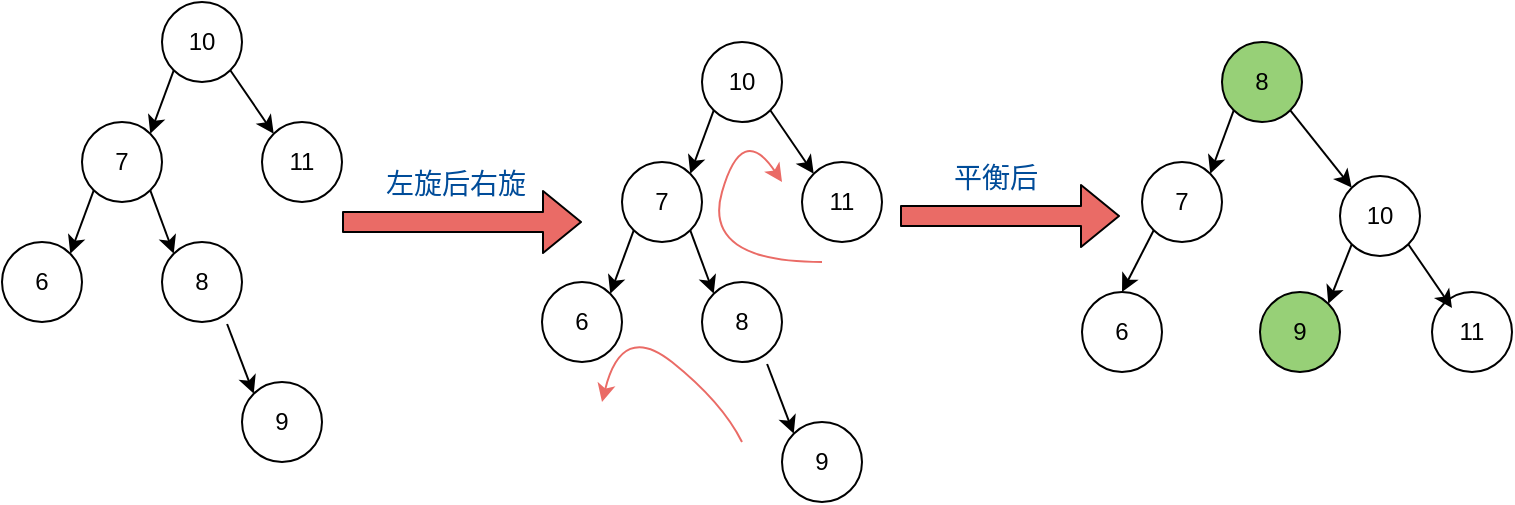 <mxGraphModel dx="931" dy="647" grid="1" gridSize="10" guides="1" tooltips="1" connect="1" arrows="1" fold="1" page="1" pageScale="1" pageWidth="827" pageHeight="1169" background="#ffffff"><root><mxCell id="0"/><mxCell id="1" parent="0"/><mxCell id="2" value="10" style="ellipse;whiteSpace=wrap;html=1;aspect=fixed;" parent="1" vertex="1"><mxGeometry x="180" y="70" width="40" height="40" as="geometry"/></mxCell><mxCell id="3" value="11" style="ellipse;whiteSpace=wrap;html=1;aspect=fixed;" parent="1" vertex="1"><mxGeometry x="230" y="130" width="40" height="40" as="geometry"/></mxCell><mxCell id="4" value="7" style="ellipse;whiteSpace=wrap;html=1;aspect=fixed;" parent="1" vertex="1"><mxGeometry x="140" y="130" width="40" height="40" as="geometry"/></mxCell><mxCell id="5" value="6" style="ellipse;whiteSpace=wrap;html=1;aspect=fixed;" parent="1" vertex="1"><mxGeometry x="100" y="190" width="40" height="40" as="geometry"/></mxCell><mxCell id="6" value="8" style="ellipse;whiteSpace=wrap;html=1;aspect=fixed;" parent="1" vertex="1"><mxGeometry x="180" y="190" width="40" height="40" as="geometry"/></mxCell><mxCell id="7" value="9" style="ellipse;whiteSpace=wrap;html=1;aspect=fixed;" parent="1" vertex="1"><mxGeometry x="220" y="260" width="40" height="40" as="geometry"/></mxCell><mxCell id="8" value="" style="endArrow=classic;html=1;exitX=0;exitY=1;entryX=1;entryY=0;" parent="1" source="2" target="4" edge="1"><mxGeometry width="50" height="50" relative="1" as="geometry"><mxPoint x="100" y="370" as="sourcePoint"/><mxPoint x="90" y="460" as="targetPoint"/></mxGeometry></mxCell><mxCell id="9" value="" style="endArrow=classic;html=1;exitX=1;exitY=1;entryX=0;entryY=0;" parent="1" source="2" target="3" edge="1"><mxGeometry width="50" height="50" relative="1" as="geometry"><mxPoint x="110" y="380" as="sourcePoint"/><mxPoint x="100" y="470" as="targetPoint"/></mxGeometry></mxCell><mxCell id="10" value="" style="endArrow=classic;html=1;exitX=0;exitY=1;entryX=1;entryY=0;" parent="1" source="4" target="5" edge="1"><mxGeometry width="50" height="50" relative="1" as="geometry"><mxPoint x="120" y="390" as="sourcePoint"/><mxPoint x="110" y="480" as="targetPoint"/></mxGeometry></mxCell><mxCell id="11" value="" style="endArrow=classic;html=1;exitX=1;exitY=1;entryX=0;entryY=0;" parent="1" source="4" target="6" edge="1"><mxGeometry width="50" height="50" relative="1" as="geometry"><mxPoint x="130" y="400" as="sourcePoint"/><mxPoint x="120" y="490" as="targetPoint"/></mxGeometry></mxCell><mxCell id="13" value="" style="endArrow=classic;html=1;exitX=0.814;exitY=1.025;exitPerimeter=0;entryX=0;entryY=0;" parent="1" source="6" target="7" edge="1"><mxGeometry width="50" height="50" relative="1" as="geometry"><mxPoint x="236" y="164" as="sourcePoint"/><mxPoint x="212.326" y="194.25" as="targetPoint"/></mxGeometry></mxCell><mxCell id="25" value="10" style="ellipse;whiteSpace=wrap;html=1;aspect=fixed;" parent="1" vertex="1"><mxGeometry x="450" y="90" width="40" height="40" as="geometry"/></mxCell><mxCell id="26" value="11" style="ellipse;whiteSpace=wrap;html=1;aspect=fixed;" parent="1" vertex="1"><mxGeometry x="500" y="150" width="40" height="40" as="geometry"/></mxCell><mxCell id="27" value="7" style="ellipse;whiteSpace=wrap;html=1;aspect=fixed;" parent="1" vertex="1"><mxGeometry x="410" y="150" width="40" height="40" as="geometry"/></mxCell><mxCell id="28" value="6" style="ellipse;whiteSpace=wrap;html=1;aspect=fixed;" parent="1" vertex="1"><mxGeometry x="370" y="210" width="40" height="40" as="geometry"/></mxCell><mxCell id="29" value="8" style="ellipse;whiteSpace=wrap;html=1;aspect=fixed;" parent="1" vertex="1"><mxGeometry x="450" y="210" width="40" height="40" as="geometry"/></mxCell><mxCell id="30" value="9" style="ellipse;whiteSpace=wrap;html=1;aspect=fixed;" parent="1" vertex="1"><mxGeometry x="490" y="280" width="40" height="40" as="geometry"/></mxCell><mxCell id="31" value="" style="endArrow=classic;html=1;exitX=0;exitY=1;entryX=1;entryY=0;" parent="1" source="25" target="27" edge="1"><mxGeometry width="50" height="50" relative="1" as="geometry"><mxPoint x="370" y="390" as="sourcePoint"/><mxPoint x="360" y="480" as="targetPoint"/></mxGeometry></mxCell><mxCell id="32" value="" style="endArrow=classic;html=1;exitX=1;exitY=1;entryX=0;entryY=0;" parent="1" source="25" target="26" edge="1"><mxGeometry width="50" height="50" relative="1" as="geometry"><mxPoint x="380" y="400" as="sourcePoint"/><mxPoint x="370" y="490" as="targetPoint"/></mxGeometry></mxCell><mxCell id="33" value="" style="endArrow=classic;html=1;exitX=0;exitY=1;entryX=1;entryY=0;" parent="1" source="27" target="28" edge="1"><mxGeometry width="50" height="50" relative="1" as="geometry"><mxPoint x="390" y="410" as="sourcePoint"/><mxPoint x="380" y="500" as="targetPoint"/></mxGeometry></mxCell><mxCell id="34" value="" style="endArrow=classic;html=1;exitX=1;exitY=1;entryX=0;entryY=0;" parent="1" source="27" target="29" edge="1"><mxGeometry width="50" height="50" relative="1" as="geometry"><mxPoint x="400" y="420" as="sourcePoint"/><mxPoint x="390" y="510" as="targetPoint"/></mxGeometry></mxCell><mxCell id="35" value="" style="endArrow=classic;html=1;exitX=0.814;exitY=1.025;exitPerimeter=0;entryX=0;entryY=0;" parent="1" source="29" target="30" edge="1"><mxGeometry width="50" height="50" relative="1" as="geometry"><mxPoint x="506" y="184" as="sourcePoint"/><mxPoint x="482.326" y="214.25" as="targetPoint"/></mxGeometry></mxCell><mxCell id="36" value="10" style="ellipse;whiteSpace=wrap;html=1;aspect=fixed;" parent="1" vertex="1"><mxGeometry x="769" y="157" width="40" height="40" as="geometry"/></mxCell><mxCell id="37" value="11" style="ellipse;whiteSpace=wrap;html=1;aspect=fixed;" parent="1" vertex="1"><mxGeometry x="815" y="215" width="40" height="40" as="geometry"/></mxCell><mxCell id="38" value="8" style="ellipse;whiteSpace=wrap;html=1;aspect=fixed;fillColor=#97D077;" parent="1" vertex="1"><mxGeometry x="710" y="90" width="40" height="40" as="geometry"/></mxCell><mxCell id="39" value="7" style="ellipse;whiteSpace=wrap;html=1;aspect=fixed;" parent="1" vertex="1"><mxGeometry x="670" y="150" width="40" height="40" as="geometry"/></mxCell><mxCell id="41" value="6" style="ellipse;whiteSpace=wrap;html=1;aspect=fixed;" parent="1" vertex="1"><mxGeometry x="640" y="215" width="40" height="40" as="geometry"/></mxCell><mxCell id="43" value="" style="endArrow=classic;html=1;exitX=1;exitY=1;entryX=0;entryY=0;" parent="1" source="36" edge="1"><mxGeometry width="50" height="50" relative="1" as="geometry"><mxPoint x="699" y="467" as="sourcePoint"/><mxPoint x="825" y="223" as="targetPoint"/></mxGeometry></mxCell><mxCell id="44" value="" style="endArrow=classic;html=1;exitX=0;exitY=1;entryX=1;entryY=0;" parent="1" source="38" target="39" edge="1"><mxGeometry width="50" height="50" relative="1" as="geometry"><mxPoint x="690" y="350" as="sourcePoint"/><mxPoint x="680" y="440" as="targetPoint"/></mxGeometry></mxCell><mxCell id="46" value="" style="endArrow=classic;html=1;entryX=0.5;entryY=0;exitX=0;exitY=1;" parent="1" source="39" target="41" edge="1"><mxGeometry width="50" height="50" relative="1" as="geometry"><mxPoint x="680" y="195" as="sourcePoint"/><mxPoint x="782.326" y="154.25" as="targetPoint"/></mxGeometry></mxCell><mxCell id="47" value="" style="curved=1;endArrow=classic;html=1;strokeColor=#EA6B66;" parent="1" edge="1"><mxGeometry width="50" height="50" relative="1" as="geometry"><mxPoint x="470" y="290" as="sourcePoint"/><mxPoint x="400" y="270" as="targetPoint"/><Array as="points"><mxPoint x="460" y="270"/><mxPoint x="410" y="230"/></Array></mxGeometry></mxCell><mxCell id="49" value="" style="curved=1;endArrow=classic;html=1;strokeColor=#EA6B66;" parent="1" edge="1"><mxGeometry width="50" height="50" relative="1" as="geometry"><mxPoint x="510" y="200" as="sourcePoint"/><mxPoint x="490" y="160" as="targetPoint"/><Array as="points"><mxPoint x="450" y="200"/><mxPoint x="470" y="130"/></Array></mxGeometry></mxCell><mxCell id="51" value="9" style="ellipse;whiteSpace=wrap;html=1;aspect=fixed;fillColor=#97D077;" parent="1" vertex="1"><mxGeometry x="729" y="215" width="40" height="40" as="geometry"/></mxCell><mxCell id="52" value="" style="endArrow=classic;html=1;strokeColor=#000000;entryX=0;entryY=0;exitX=1;exitY=1;" parent="1" source="38" target="36" edge="1"><mxGeometry width="50" height="50" relative="1" as="geometry"><mxPoint x="140" y="325" as="sourcePoint"/><mxPoint x="190" y="275" as="targetPoint"/></mxGeometry></mxCell><mxCell id="53" value="" style="endArrow=classic;html=1;strokeColor=#000000;entryX=1;entryY=0;exitX=0;exitY=1;" parent="1" source="36" target="51" edge="1"><mxGeometry width="50" height="50" relative="1" as="geometry"><mxPoint x="140" y="325" as="sourcePoint"/><mxPoint x="190" y="275" as="targetPoint"/></mxGeometry></mxCell><mxCell id="54" value="" style="shape=flexArrow;endArrow=classic;html=1;fillColor=#EA6B66;strokeColor=#000000;" parent="1" edge="1"><mxGeometry width="50" height="50" relative="1" as="geometry"><mxPoint x="270" y="180" as="sourcePoint"/><mxPoint x="390" y="180" as="targetPoint"/></mxGeometry></mxCell><mxCell id="55" value="&lt;font style=&quot;font-size: 14px&quot; color=&quot;#004c99&quot;&gt;左旋后右旋&lt;/font&gt;" style="text;html=1;resizable=0;points=[];autosize=1;align=left;verticalAlign=top;spacingTop=-4;" parent="1" vertex="1"><mxGeometry x="290" y="150" width="90" height="20" as="geometry"/></mxCell><mxCell id="56" value="" style="shape=flexArrow;endArrow=classic;html=1;fillColor=#EA6B66;strokeColor=#000000;" parent="1" edge="1"><mxGeometry width="50" height="50" relative="1" as="geometry"><mxPoint x="549" y="177" as="sourcePoint"/><mxPoint x="659" y="177" as="targetPoint"/></mxGeometry></mxCell><mxCell id="57" value="&lt;font style=&quot;font-size: 14px&quot; color=&quot;#004c99&quot;&gt;平衡后&lt;/font&gt;" style="text;html=1;resizable=0;points=[];autosize=1;align=left;verticalAlign=top;spacingTop=-4;" parent="1" vertex="1"><mxGeometry x="574" y="147" width="60" height="20" as="geometry"/></mxCell></root></mxGraphModel>
